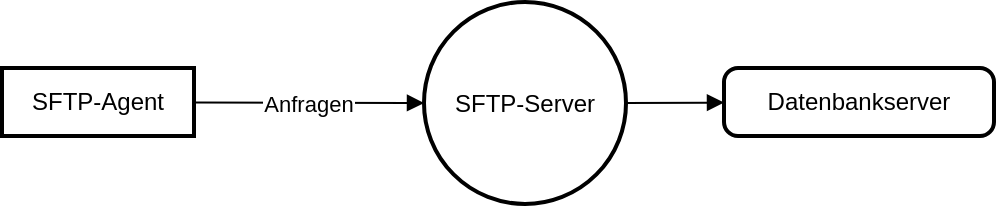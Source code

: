 <mxfile version="22.1.11" type="github">
  <diagram name="Seite-1" id="X_myUvSozlDIALfHOnDP">
    <mxGraphModel>
      <root>
        <mxCell id="0" />
        <mxCell id="1" parent="0" />
        <mxCell id="2" value="SFTP-Agent" style="whiteSpace=wrap;strokeWidth=2;" vertex="1" parent="1">
          <mxGeometry y="33" width="96" height="34" as="geometry" />
        </mxCell>
        <mxCell id="3" value="SFTP-Server" style="ellipse;aspect=fixed;strokeWidth=2;whiteSpace=wrap;" vertex="1" parent="1">
          <mxGeometry x="211" width="101" height="101" as="geometry" />
        </mxCell>
        <mxCell id="4" value="Datenbankserver" style="rounded=1;absoluteArcSize=1;arcSize=14;whiteSpace=wrap;strokeWidth=2;" vertex="1" parent="1">
          <mxGeometry x="361" y="33" width="135" height="34" as="geometry" />
        </mxCell>
        <mxCell id="5" value="Anfragen" style="curved=1;startArrow=none;endArrow=block;exitX=1.005;exitY=0.509;entryX=-0.003;entryY=0.498;" edge="1" parent="1" source="2" target="3">
          <mxGeometry relative="1" as="geometry">
            <Array as="points" />
          </mxGeometry>
        </mxCell>
        <mxCell id="6" value="" style="curved=1;startArrow=none;endArrow=block;exitX=0.993;exitY=0.498;entryX=0.002;entryY=0.509;" edge="1" parent="1" source="3" target="4">
          <mxGeometry relative="1" as="geometry">
            <Array as="points" />
          </mxGeometry>
        </mxCell>
      </root>
    </mxGraphModel>
  </diagram>
</mxfile>
